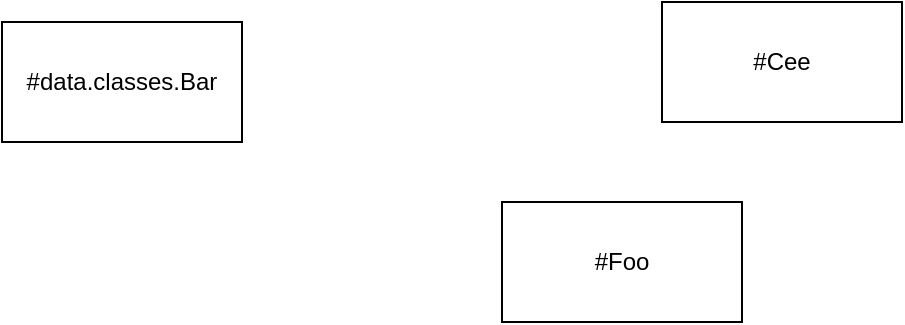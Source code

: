 <mxfile version="22.0.4" type="embed">
    <diagram id="R4dJgLSGfyUcxVpgDMa0" name="Seite-1">
        <mxGraphModel dx="1091" dy="797" grid="1" gridSize="10" guides="1" tooltips="1" connect="1" arrows="1" fold="1" page="1" pageScale="1" pageWidth="827" pageHeight="1169" math="0" shadow="0">
            <root>
                <mxCell id="0"/>
                <mxCell id="1" parent="0"/>
                <mxCell id="10" value="#Foo" style="whiteSpace=wrap;html=1;" parent="1" vertex="1">
                    <mxGeometry x="390" y="470" width="120" height="60" as="geometry"/>
                </mxCell>
                <mxCell id="11" value="#data.classes.Bar" style="whiteSpace=wrap;html=1;" vertex="1" parent="1">
                    <mxGeometry x="140" y="380" width="120" height="60" as="geometry"/>
                </mxCell>
                <mxCell id="12" value="#Cee" style="whiteSpace=wrap;html=1;" vertex="1" parent="1">
                    <mxGeometry x="470" y="370" width="120" height="60" as="geometry"/>
                </mxCell>
            </root>
        </mxGraphModel>
    </diagram>
</mxfile>